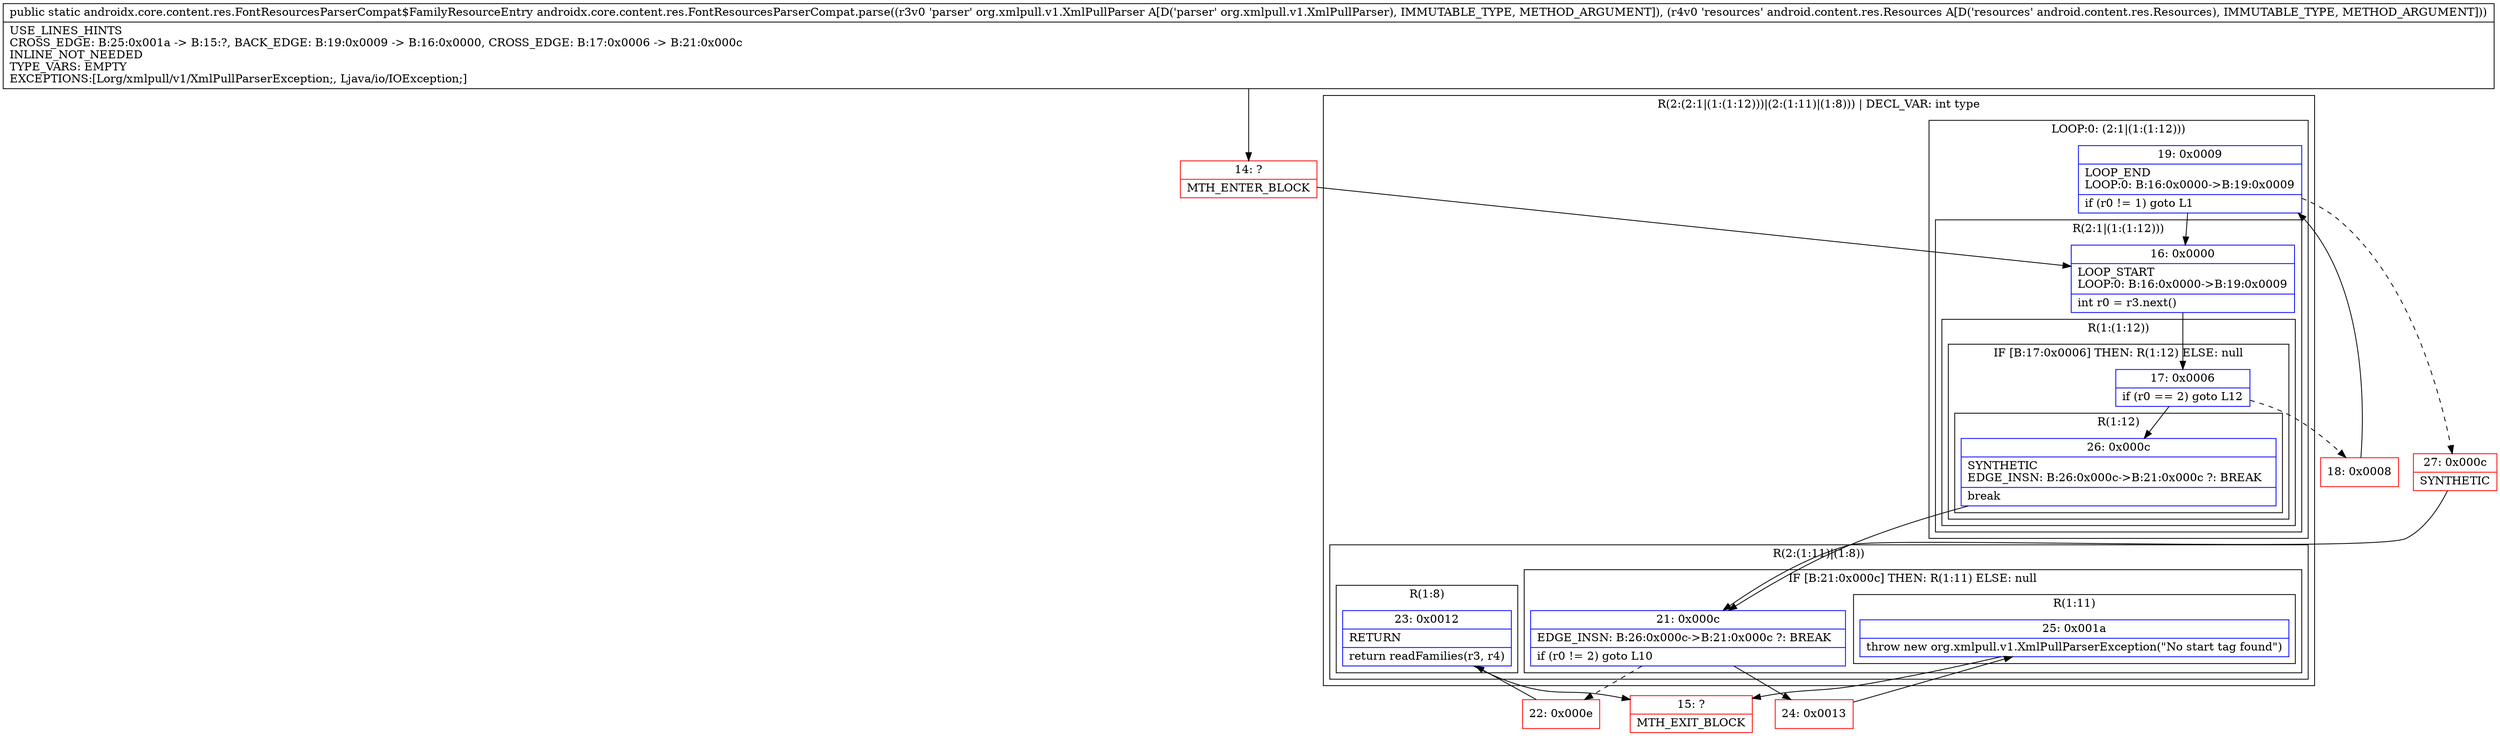 digraph "CFG forandroidx.core.content.res.FontResourcesParserCompat.parse(Lorg\/xmlpull\/v1\/XmlPullParser;Landroid\/content\/res\/Resources;)Landroidx\/core\/content\/res\/FontResourcesParserCompat$FamilyResourceEntry;" {
subgraph cluster_Region_974200964 {
label = "R(2:(2:1|(1:(1:12)))|(2:(1:11)|(1:8))) | DECL_VAR: int type\l";
node [shape=record,color=blue];
subgraph cluster_LoopRegion_387189784 {
label = "LOOP:0: (2:1|(1:(1:12)))";
node [shape=record,color=blue];
Node_19 [shape=record,label="{19\:\ 0x0009|LOOP_END\lLOOP:0: B:16:0x0000\-\>B:19:0x0009\l|if (r0 != 1) goto L1\l}"];
subgraph cluster_Region_1302996492 {
label = "R(2:1|(1:(1:12)))";
node [shape=record,color=blue];
Node_16 [shape=record,label="{16\:\ 0x0000|LOOP_START\lLOOP:0: B:16:0x0000\-\>B:19:0x0009\l|int r0 = r3.next()\l}"];
subgraph cluster_Region_690548735 {
label = "R(1:(1:12))";
node [shape=record,color=blue];
subgraph cluster_IfRegion_1649381809 {
label = "IF [B:17:0x0006] THEN: R(1:12) ELSE: null";
node [shape=record,color=blue];
Node_17 [shape=record,label="{17\:\ 0x0006|if (r0 == 2) goto L12\l}"];
subgraph cluster_Region_840425732 {
label = "R(1:12)";
node [shape=record,color=blue];
Node_26 [shape=record,label="{26\:\ 0x000c|SYNTHETIC\lEDGE_INSN: B:26:0x000c\-\>B:21:0x000c ?: BREAK  \l|break\l}"];
}
}
}
}
}
subgraph cluster_Region_739939755 {
label = "R(2:(1:11)|(1:8))";
node [shape=record,color=blue];
subgraph cluster_IfRegion_93786922 {
label = "IF [B:21:0x000c] THEN: R(1:11) ELSE: null";
node [shape=record,color=blue];
Node_21 [shape=record,label="{21\:\ 0x000c|EDGE_INSN: B:26:0x000c\-\>B:21:0x000c ?: BREAK  \l|if (r0 != 2) goto L10\l}"];
subgraph cluster_Region_532452780 {
label = "R(1:11)";
node [shape=record,color=blue];
Node_25 [shape=record,label="{25\:\ 0x001a|throw new org.xmlpull.v1.XmlPullParserException(\"No start tag found\")\l}"];
}
}
subgraph cluster_Region_1896208051 {
label = "R(1:8)";
node [shape=record,color=blue];
Node_23 [shape=record,label="{23\:\ 0x0012|RETURN\l|return readFamilies(r3, r4)\l}"];
}
}
}
Node_14 [shape=record,color=red,label="{14\:\ ?|MTH_ENTER_BLOCK\l}"];
Node_18 [shape=record,color=red,label="{18\:\ 0x0008}"];
Node_27 [shape=record,color=red,label="{27\:\ 0x000c|SYNTHETIC\l}"];
Node_22 [shape=record,color=red,label="{22\:\ 0x000e}"];
Node_15 [shape=record,color=red,label="{15\:\ ?|MTH_EXIT_BLOCK\l}"];
Node_24 [shape=record,color=red,label="{24\:\ 0x0013}"];
MethodNode[shape=record,label="{public static androidx.core.content.res.FontResourcesParserCompat$FamilyResourceEntry androidx.core.content.res.FontResourcesParserCompat.parse((r3v0 'parser' org.xmlpull.v1.XmlPullParser A[D('parser' org.xmlpull.v1.XmlPullParser), IMMUTABLE_TYPE, METHOD_ARGUMENT]), (r4v0 'resources' android.content.res.Resources A[D('resources' android.content.res.Resources), IMMUTABLE_TYPE, METHOD_ARGUMENT]))  | USE_LINES_HINTS\lCROSS_EDGE: B:25:0x001a \-\> B:15:?, BACK_EDGE: B:19:0x0009 \-\> B:16:0x0000, CROSS_EDGE: B:17:0x0006 \-\> B:21:0x000c\lINLINE_NOT_NEEDED\lTYPE_VARS: EMPTY\lEXCEPTIONS:[Lorg\/xmlpull\/v1\/XmlPullParserException;, Ljava\/io\/IOException;]\l}"];
MethodNode -> Node_14;Node_19 -> Node_16;
Node_19 -> Node_27[style=dashed];
Node_16 -> Node_17;
Node_17 -> Node_18[style=dashed];
Node_17 -> Node_26;
Node_26 -> Node_21;
Node_21 -> Node_22[style=dashed];
Node_21 -> Node_24;
Node_25 -> Node_15;
Node_23 -> Node_15;
Node_14 -> Node_16;
Node_18 -> Node_19;
Node_27 -> Node_21;
Node_22 -> Node_23;
Node_24 -> Node_25;
}


